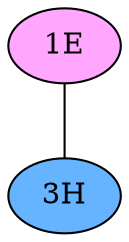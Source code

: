 // The Round Table
graph {
	"1E" [fillcolor="#FFA6FF" style=radial]
	"3H" [fillcolor="#66B3FF" style=radial]
	"1E" -- "3H" [penwidth=1]
}
